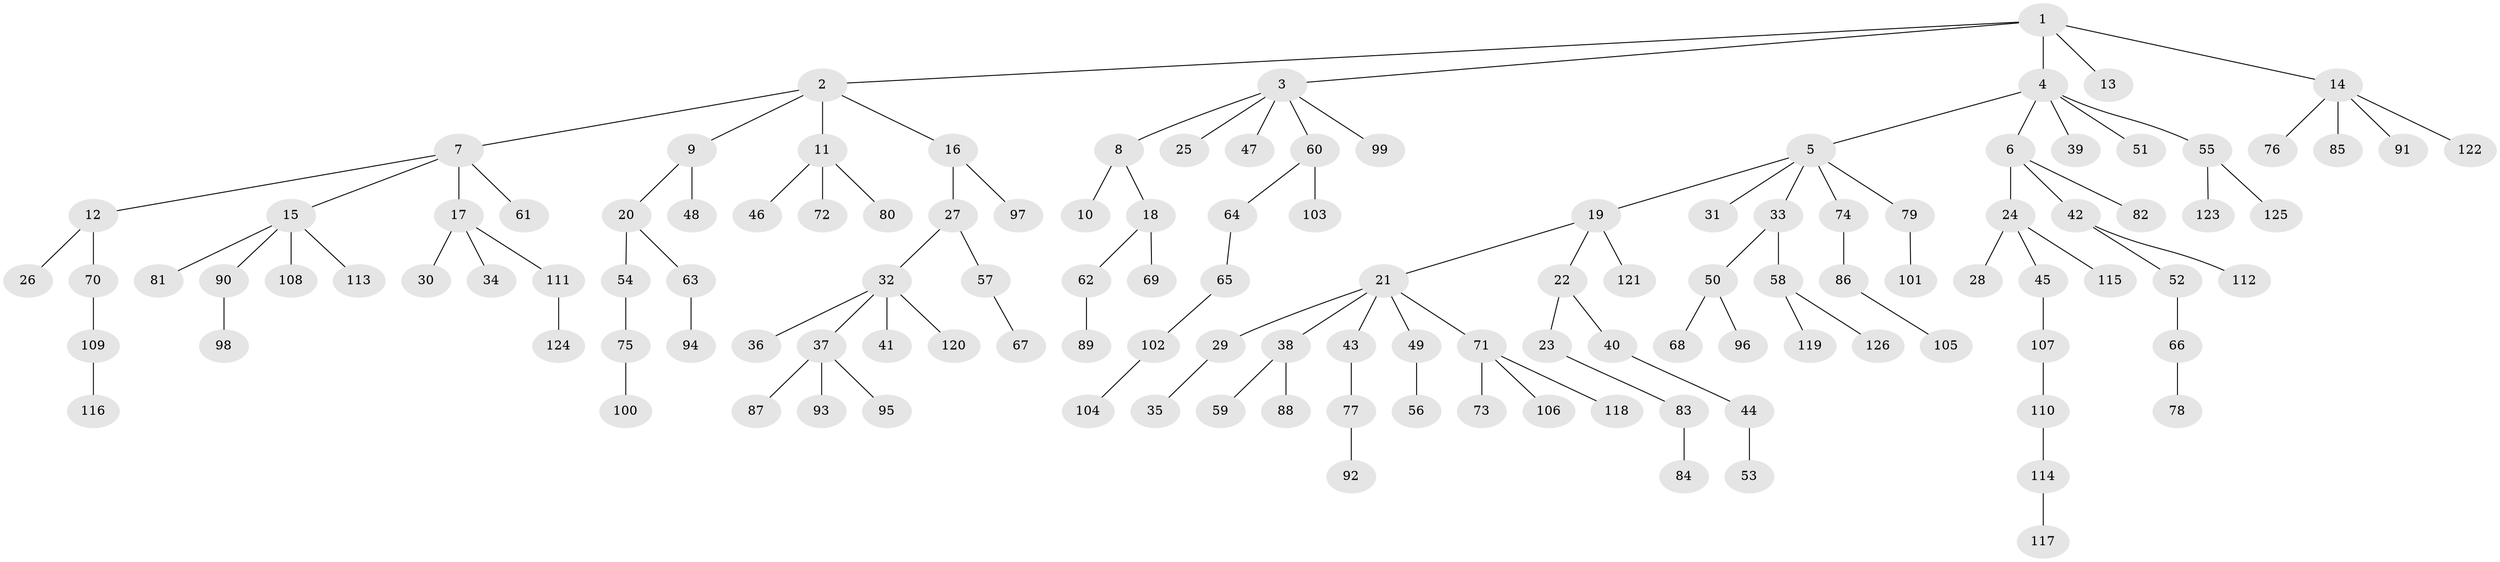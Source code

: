 // Generated by graph-tools (version 1.1) at 2025/26/03/09/25 03:26:33]
// undirected, 126 vertices, 125 edges
graph export_dot {
graph [start="1"]
  node [color=gray90,style=filled];
  1;
  2;
  3;
  4;
  5;
  6;
  7;
  8;
  9;
  10;
  11;
  12;
  13;
  14;
  15;
  16;
  17;
  18;
  19;
  20;
  21;
  22;
  23;
  24;
  25;
  26;
  27;
  28;
  29;
  30;
  31;
  32;
  33;
  34;
  35;
  36;
  37;
  38;
  39;
  40;
  41;
  42;
  43;
  44;
  45;
  46;
  47;
  48;
  49;
  50;
  51;
  52;
  53;
  54;
  55;
  56;
  57;
  58;
  59;
  60;
  61;
  62;
  63;
  64;
  65;
  66;
  67;
  68;
  69;
  70;
  71;
  72;
  73;
  74;
  75;
  76;
  77;
  78;
  79;
  80;
  81;
  82;
  83;
  84;
  85;
  86;
  87;
  88;
  89;
  90;
  91;
  92;
  93;
  94;
  95;
  96;
  97;
  98;
  99;
  100;
  101;
  102;
  103;
  104;
  105;
  106;
  107;
  108;
  109;
  110;
  111;
  112;
  113;
  114;
  115;
  116;
  117;
  118;
  119;
  120;
  121;
  122;
  123;
  124;
  125;
  126;
  1 -- 2;
  1 -- 3;
  1 -- 4;
  1 -- 13;
  1 -- 14;
  2 -- 7;
  2 -- 9;
  2 -- 11;
  2 -- 16;
  3 -- 8;
  3 -- 25;
  3 -- 47;
  3 -- 60;
  3 -- 99;
  4 -- 5;
  4 -- 6;
  4 -- 39;
  4 -- 51;
  4 -- 55;
  5 -- 19;
  5 -- 31;
  5 -- 33;
  5 -- 74;
  5 -- 79;
  6 -- 24;
  6 -- 42;
  6 -- 82;
  7 -- 12;
  7 -- 15;
  7 -- 17;
  7 -- 61;
  8 -- 10;
  8 -- 18;
  9 -- 20;
  9 -- 48;
  11 -- 46;
  11 -- 72;
  11 -- 80;
  12 -- 26;
  12 -- 70;
  14 -- 76;
  14 -- 85;
  14 -- 91;
  14 -- 122;
  15 -- 81;
  15 -- 90;
  15 -- 108;
  15 -- 113;
  16 -- 27;
  16 -- 97;
  17 -- 30;
  17 -- 34;
  17 -- 111;
  18 -- 62;
  18 -- 69;
  19 -- 21;
  19 -- 22;
  19 -- 121;
  20 -- 54;
  20 -- 63;
  21 -- 29;
  21 -- 38;
  21 -- 43;
  21 -- 49;
  21 -- 71;
  22 -- 23;
  22 -- 40;
  23 -- 83;
  24 -- 28;
  24 -- 45;
  24 -- 115;
  27 -- 32;
  27 -- 57;
  29 -- 35;
  32 -- 36;
  32 -- 37;
  32 -- 41;
  32 -- 120;
  33 -- 50;
  33 -- 58;
  37 -- 87;
  37 -- 93;
  37 -- 95;
  38 -- 59;
  38 -- 88;
  40 -- 44;
  42 -- 52;
  42 -- 112;
  43 -- 77;
  44 -- 53;
  45 -- 107;
  49 -- 56;
  50 -- 68;
  50 -- 96;
  52 -- 66;
  54 -- 75;
  55 -- 123;
  55 -- 125;
  57 -- 67;
  58 -- 119;
  58 -- 126;
  60 -- 64;
  60 -- 103;
  62 -- 89;
  63 -- 94;
  64 -- 65;
  65 -- 102;
  66 -- 78;
  70 -- 109;
  71 -- 73;
  71 -- 106;
  71 -- 118;
  74 -- 86;
  75 -- 100;
  77 -- 92;
  79 -- 101;
  83 -- 84;
  86 -- 105;
  90 -- 98;
  102 -- 104;
  107 -- 110;
  109 -- 116;
  110 -- 114;
  111 -- 124;
  114 -- 117;
}
